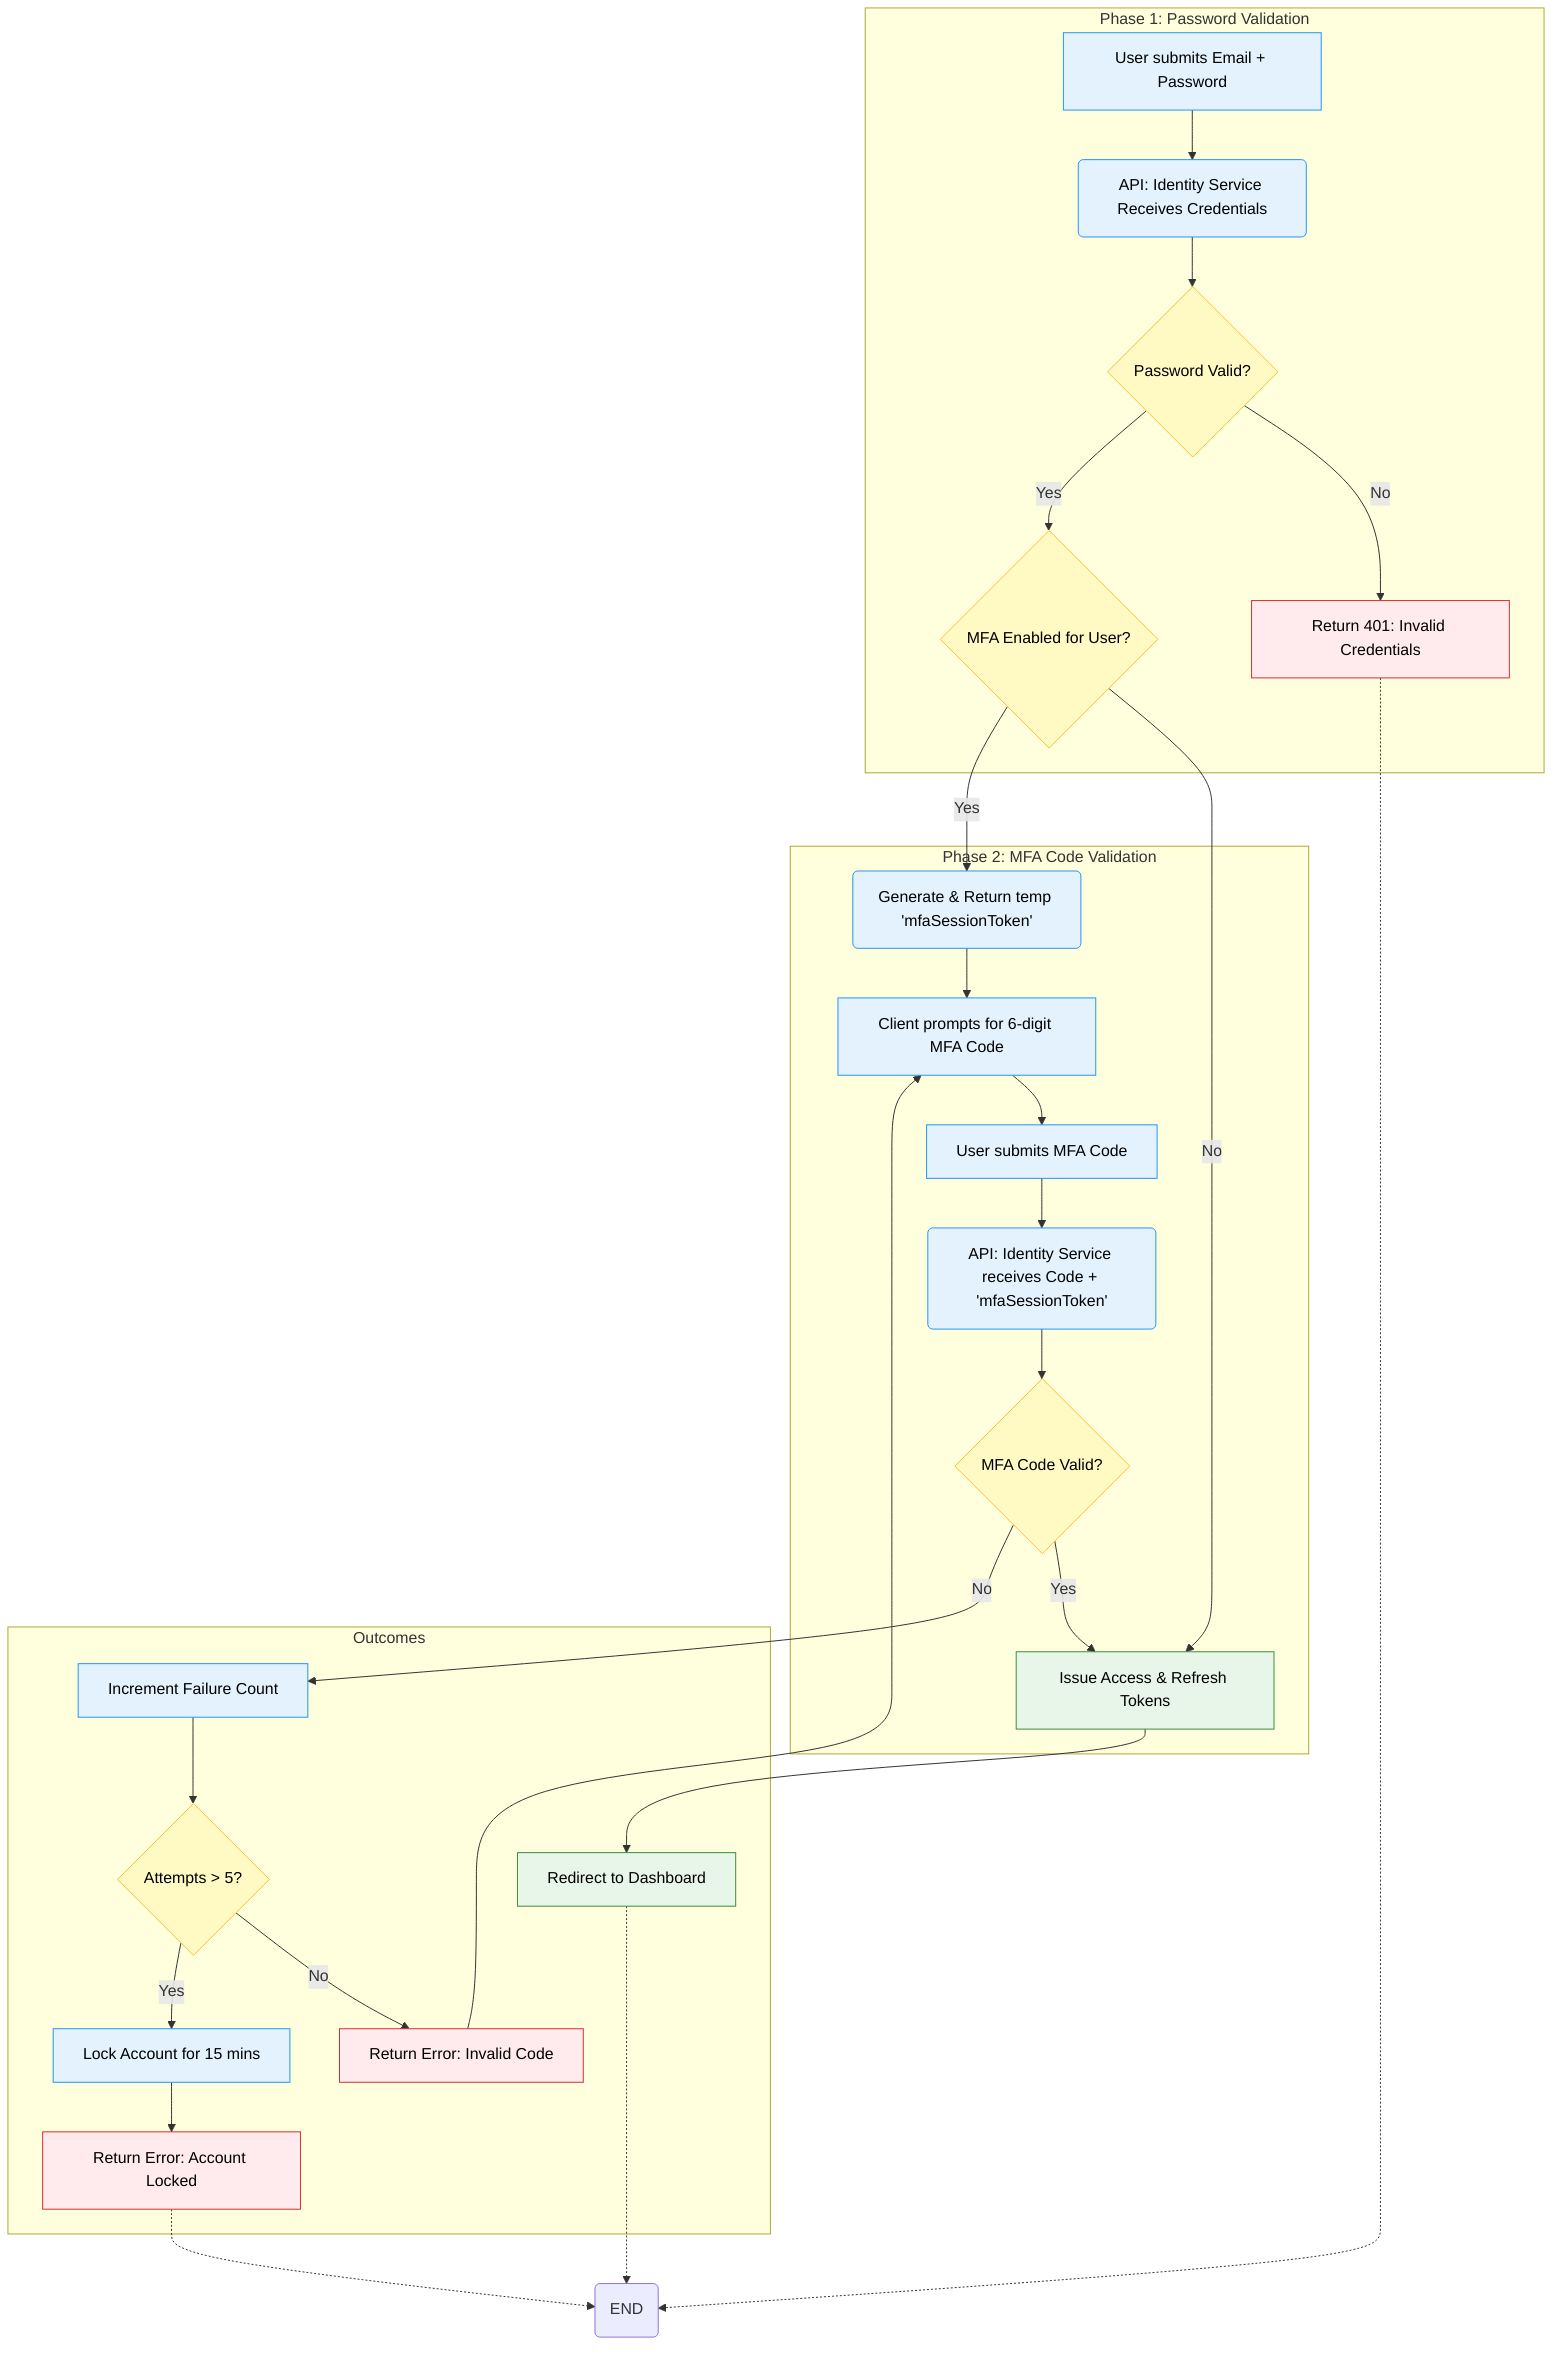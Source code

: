 flowchart TD
    subgraph Phase 1: Password Validation
        A[User submits Email + Password] --> B(API: Identity Service Receives Credentials)
        B --> C{Password Valid?}
        C -->|No| D[Return 401: Invalid Credentials]
        C -->|Yes| E{MFA Enabled for User?}
    end

    subgraph Phase 2: MFA Code Validation
        E -->|No| F[Issue Access & Refresh Tokens]
        E -->|Yes| G(Generate & Return temp 'mfaSessionToken')
        G --> H[Client prompts for 6-digit MFA Code]
        H --> I[User submits MFA Code]
        I --> J(API: Identity Service receives Code + 'mfaSessionToken')
        J --> K{MFA Code Valid?}
    end

    subgraph Outcomes
        F --> Z[Redirect to Dashboard]
        K -->|Yes| F
        K -->|No| L[Increment Failure Count]
        L --> M{Attempts > 5?}
        M -->|No| N[Return Error: Invalid Code]
        M -->|Yes| O[Lock Account for 15 mins]
        O --> P[Return Error: Account Locked]
        N --> H
    end

    D -.-> X(END)
    P -.-> X
    Z -.-> X

    %% Styling
    classDef process fill:#e3f2fd,stroke:#2196f3,color:#000
    classDef decision fill:#fff9c4,stroke:#fbc02d,color:#000
    classDef error fill:#ffebee,stroke:#d32f2f,color:#000
    classDef success fill:#e8f5e9,stroke:#388e3c,color:#000

    class A,B,G,H,I,J,L,O process
    class C,E,K,M decision
    class D,N,P error
    class F,Z success
